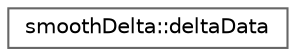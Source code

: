 digraph "Graphical Class Hierarchy"
{
 // LATEX_PDF_SIZE
  bgcolor="transparent";
  edge [fontname=Helvetica,fontsize=10,labelfontname=Helvetica,labelfontsize=10];
  node [fontname=Helvetica,fontsize=10,shape=box,height=0.2,width=0.4];
  rankdir="LR";
  Node0 [id="Node000000",label="smoothDelta::deltaData",height=0.2,width=0.4,color="grey40", fillcolor="white", style="filled",URL="$classFoam_1_1LESModels_1_1smoothDelta_1_1deltaData.html",tooltip=" "];
}
